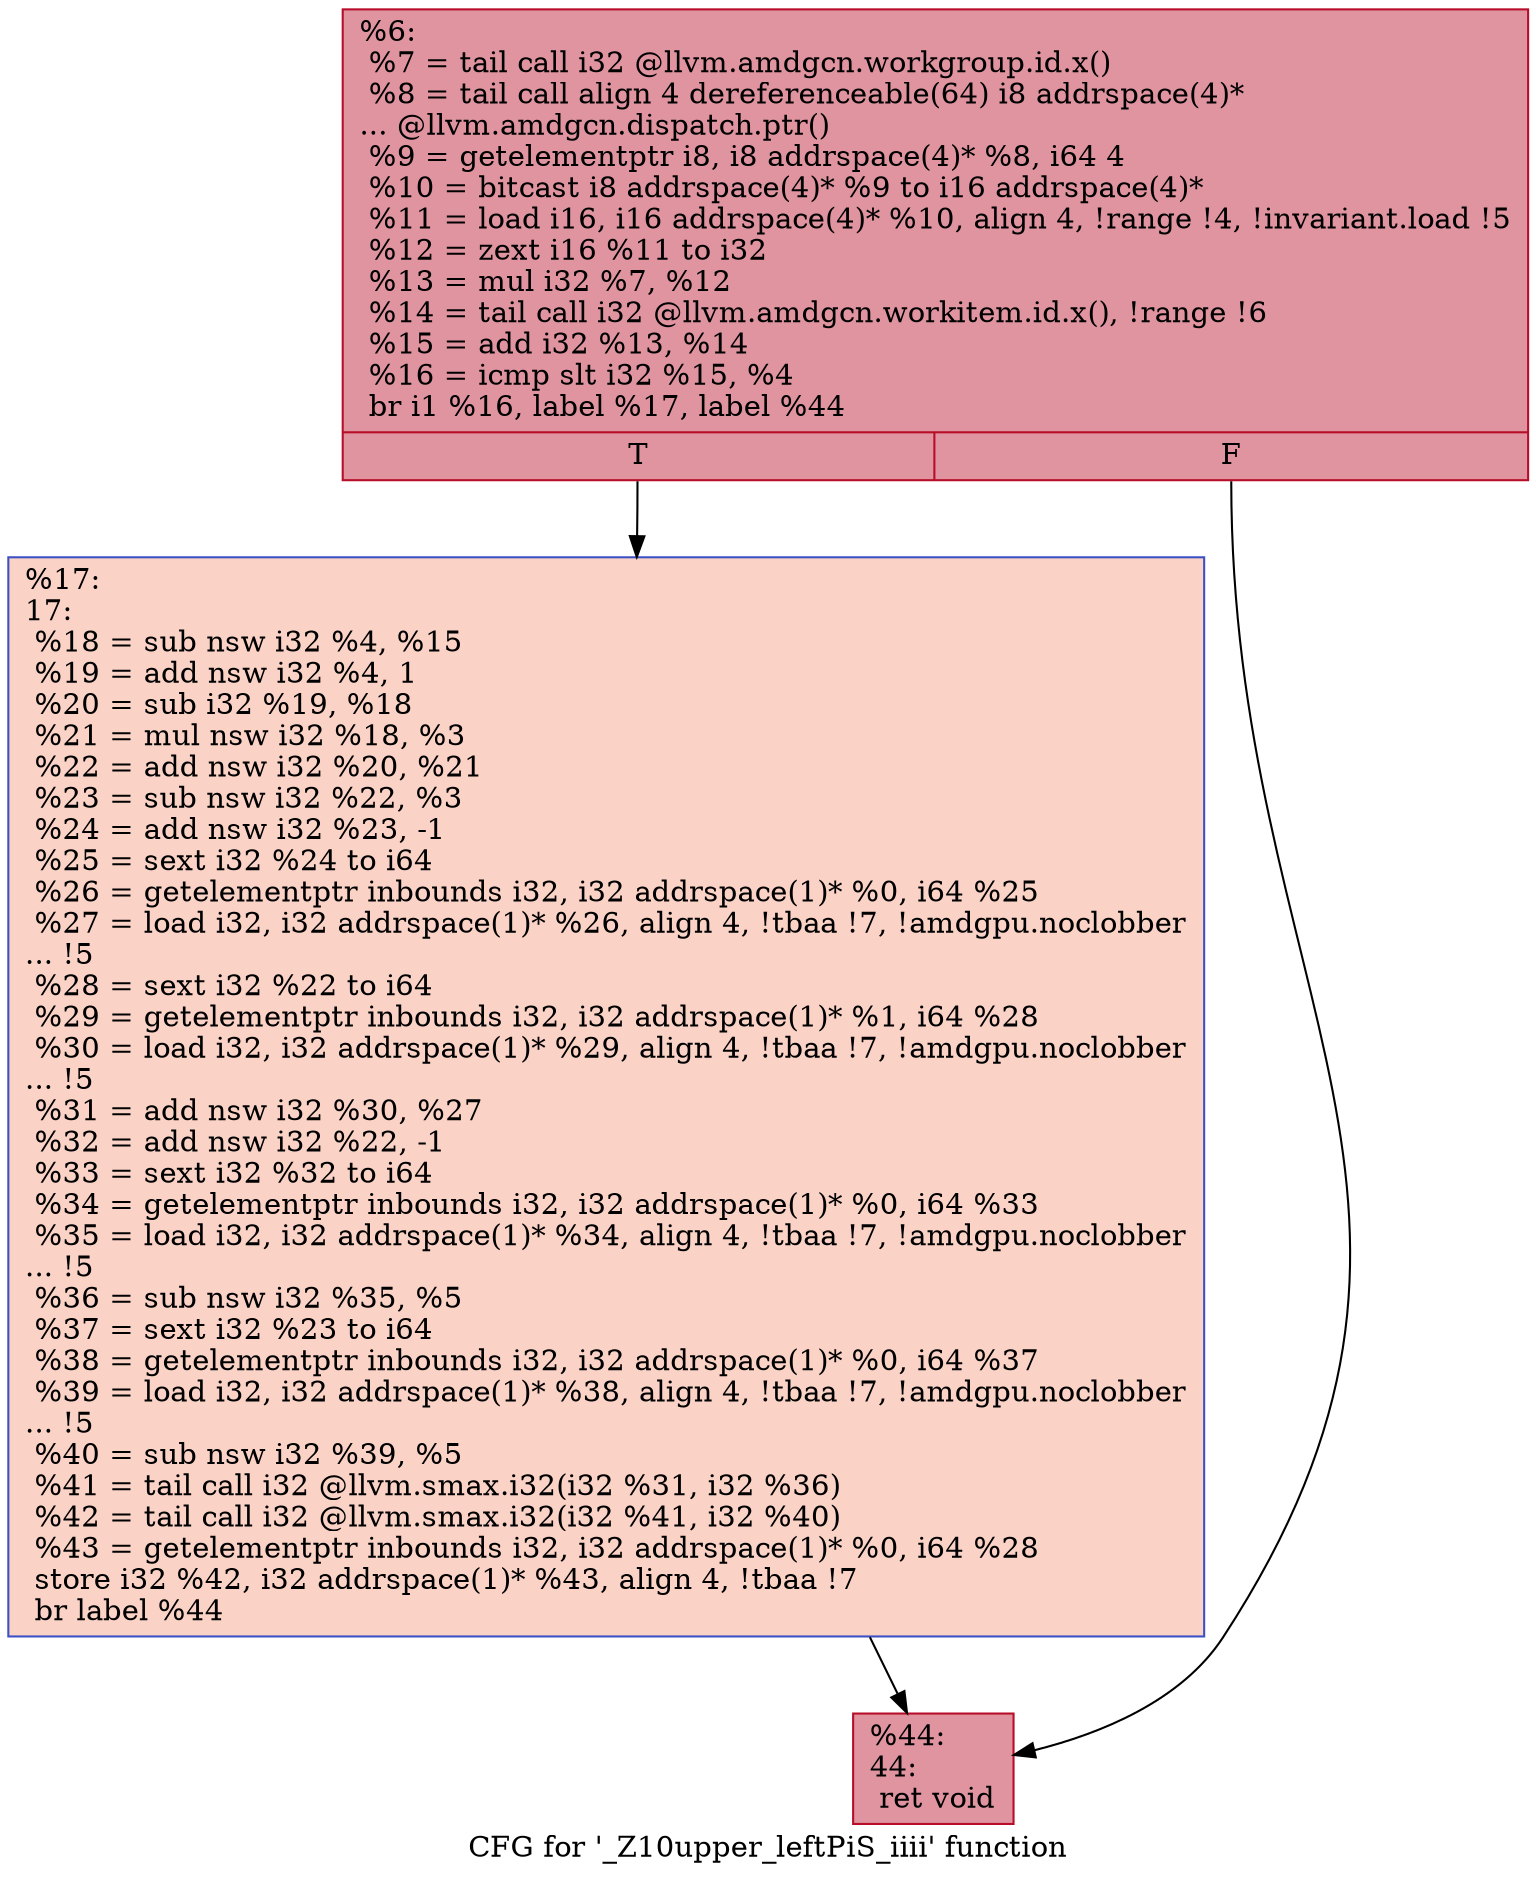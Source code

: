 digraph "CFG for '_Z10upper_leftPiS_iiii' function" {
	label="CFG for '_Z10upper_leftPiS_iiii' function";

	Node0x4a6b530 [shape=record,color="#b70d28ff", style=filled, fillcolor="#b70d2870",label="{%6:\l  %7 = tail call i32 @llvm.amdgcn.workgroup.id.x()\l  %8 = tail call align 4 dereferenceable(64) i8 addrspace(4)*\l... @llvm.amdgcn.dispatch.ptr()\l  %9 = getelementptr i8, i8 addrspace(4)* %8, i64 4\l  %10 = bitcast i8 addrspace(4)* %9 to i16 addrspace(4)*\l  %11 = load i16, i16 addrspace(4)* %10, align 4, !range !4, !invariant.load !5\l  %12 = zext i16 %11 to i32\l  %13 = mul i32 %7, %12\l  %14 = tail call i32 @llvm.amdgcn.workitem.id.x(), !range !6\l  %15 = add i32 %13, %14\l  %16 = icmp slt i32 %15, %4\l  br i1 %16, label %17, label %44\l|{<s0>T|<s1>F}}"];
	Node0x4a6b530:s0 -> Node0x4a6b940;
	Node0x4a6b530:s1 -> Node0x4a6d510;
	Node0x4a6b940 [shape=record,color="#3d50c3ff", style=filled, fillcolor="#f59c7d70",label="{%17:\l17:                                               \l  %18 = sub nsw i32 %4, %15\l  %19 = add nsw i32 %4, 1\l  %20 = sub i32 %19, %18\l  %21 = mul nsw i32 %18, %3\l  %22 = add nsw i32 %20, %21\l  %23 = sub nsw i32 %22, %3\l  %24 = add nsw i32 %23, -1\l  %25 = sext i32 %24 to i64\l  %26 = getelementptr inbounds i32, i32 addrspace(1)* %0, i64 %25\l  %27 = load i32, i32 addrspace(1)* %26, align 4, !tbaa !7, !amdgpu.noclobber\l... !5\l  %28 = sext i32 %22 to i64\l  %29 = getelementptr inbounds i32, i32 addrspace(1)* %1, i64 %28\l  %30 = load i32, i32 addrspace(1)* %29, align 4, !tbaa !7, !amdgpu.noclobber\l... !5\l  %31 = add nsw i32 %30, %27\l  %32 = add nsw i32 %22, -1\l  %33 = sext i32 %32 to i64\l  %34 = getelementptr inbounds i32, i32 addrspace(1)* %0, i64 %33\l  %35 = load i32, i32 addrspace(1)* %34, align 4, !tbaa !7, !amdgpu.noclobber\l... !5\l  %36 = sub nsw i32 %35, %5\l  %37 = sext i32 %23 to i64\l  %38 = getelementptr inbounds i32, i32 addrspace(1)* %0, i64 %37\l  %39 = load i32, i32 addrspace(1)* %38, align 4, !tbaa !7, !amdgpu.noclobber\l... !5\l  %40 = sub nsw i32 %39, %5\l  %41 = tail call i32 @llvm.smax.i32(i32 %31, i32 %36)\l  %42 = tail call i32 @llvm.smax.i32(i32 %41, i32 %40)\l  %43 = getelementptr inbounds i32, i32 addrspace(1)* %0, i64 %28\l  store i32 %42, i32 addrspace(1)* %43, align 4, !tbaa !7\l  br label %44\l}"];
	Node0x4a6b940 -> Node0x4a6d510;
	Node0x4a6d510 [shape=record,color="#b70d28ff", style=filled, fillcolor="#b70d2870",label="{%44:\l44:                                               \l  ret void\l}"];
}
